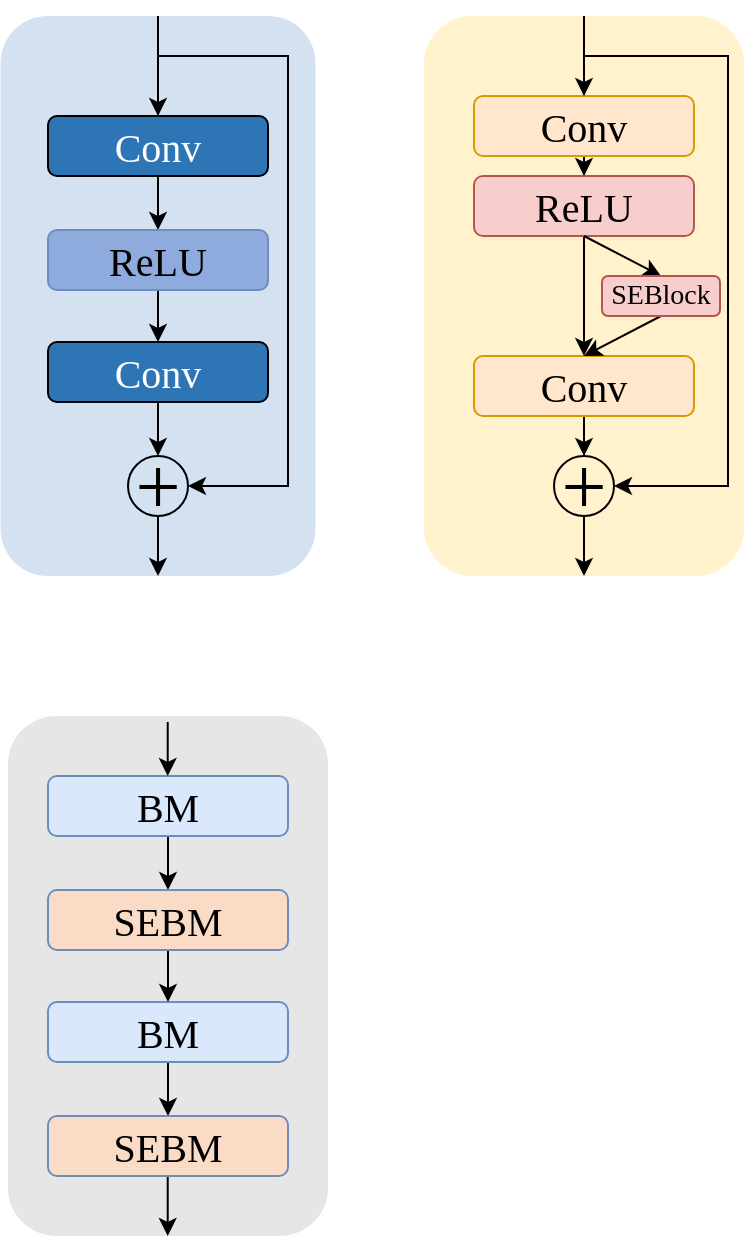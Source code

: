 <mxfile version="24.7.17">
  <diagram name="第 1 页" id="temUkVN_BuvwDPNhmD6f">
    <mxGraphModel dx="220" dy="305" grid="1" gridSize="10" guides="1" tooltips="1" connect="1" arrows="1" fold="1" page="1" pageScale="1" pageWidth="827" pageHeight="1169" math="0" shadow="0">
      <root>
        <mxCell id="0" />
        <mxCell id="1" parent="0" />
        <mxCell id="SQS7vyjTyptjjihE2VLE-5" value="" style="rounded=1;whiteSpace=wrap;html=1;fillColor=#D4e1f1;strokeColor=none;" vertex="1" parent="1">
          <mxGeometry x="196.25" y="150" width="157.5" height="280" as="geometry" />
        </mxCell>
        <mxCell id="SQS7vyjTyptjjihE2VLE-12" style="edgeStyle=orthogonalEdgeStyle;rounded=0;orthogonalLoop=1;jettySize=auto;html=1;entryX=0.5;entryY=0;entryDx=0;entryDy=0;" edge="1" parent="1" source="SQS7vyjTyptjjihE2VLE-6" target="SQS7vyjTyptjjihE2VLE-8">
          <mxGeometry relative="1" as="geometry" />
        </mxCell>
        <mxCell id="SQS7vyjTyptjjihE2VLE-16" style="edgeStyle=orthogonalEdgeStyle;rounded=0;orthogonalLoop=1;jettySize=auto;html=1;exitX=1;exitY=0.5;exitDx=0;exitDy=0;entryX=1;entryY=0.5;entryDx=0;entryDy=0;" edge="1" parent="1" source="SQS7vyjTyptjjihE2VLE-6" target="SQS7vyjTyptjjihE2VLE-9">
          <mxGeometry relative="1" as="geometry">
            <Array as="points">
              <mxPoint x="275" y="215" />
              <mxPoint x="275" y="170" />
              <mxPoint x="340" y="170" />
              <mxPoint x="340" y="385" />
            </Array>
          </mxGeometry>
        </mxCell>
        <mxCell id="SQS7vyjTyptjjihE2VLE-6" value="&lt;font color=&quot;#ffffff&quot; style=&quot;font-size: 20px;&quot; face=&quot;Times New Roman&quot;&gt;Conv&lt;/font&gt;" style="rounded=1;whiteSpace=wrap;html=1;fillColor=#2e75b6;" vertex="1" parent="1">
          <mxGeometry x="220" y="200" width="110" height="30" as="geometry" />
        </mxCell>
        <mxCell id="SQS7vyjTyptjjihE2VLE-15" style="edgeStyle=orthogonalEdgeStyle;rounded=0;orthogonalLoop=1;jettySize=auto;html=1;entryX=0.5;entryY=0;entryDx=0;entryDy=0;" edge="1" parent="1" source="SQS7vyjTyptjjihE2VLE-7" target="SQS7vyjTyptjjihE2VLE-9">
          <mxGeometry relative="1" as="geometry" />
        </mxCell>
        <mxCell id="SQS7vyjTyptjjihE2VLE-7" value="&lt;font color=&quot;#ffffff&quot; style=&quot;font-size: 20px;&quot; face=&quot;Times New Roman&quot;&gt;Conv&lt;/font&gt;" style="rounded=1;whiteSpace=wrap;html=1;fontSize=20;fillColor=#2e75b6;" vertex="1" parent="1">
          <mxGeometry x="220" y="313" width="110" height="30" as="geometry" />
        </mxCell>
        <mxCell id="SQS7vyjTyptjjihE2VLE-14" style="edgeStyle=orthogonalEdgeStyle;rounded=0;orthogonalLoop=1;jettySize=auto;html=1;entryX=0.5;entryY=0;entryDx=0;entryDy=0;" edge="1" parent="1" source="SQS7vyjTyptjjihE2VLE-8" target="SQS7vyjTyptjjihE2VLE-7">
          <mxGeometry relative="1" as="geometry" />
        </mxCell>
        <mxCell id="SQS7vyjTyptjjihE2VLE-8" value="&lt;font style=&quot;font-size: 20px;&quot; face=&quot;Times New Roman&quot;&gt;ReLU&lt;/font&gt;" style="rounded=1;whiteSpace=wrap;html=1;fillColor=#8faadc;strokeColor=#6c8ebf;" vertex="1" parent="1">
          <mxGeometry x="220" y="257" width="110" height="30" as="geometry" />
        </mxCell>
        <mxCell id="SQS7vyjTyptjjihE2VLE-9" value="&lt;font face=&quot;Times New Roman&quot; style=&quot;font-size: 40px;&quot;&gt;+&lt;/font&gt;" style="ellipse;whiteSpace=wrap;html=1;aspect=fixed;fillColor=none;" vertex="1" parent="1">
          <mxGeometry x="260" y="370" width="30" height="30" as="geometry" />
        </mxCell>
        <mxCell id="SQS7vyjTyptjjihE2VLE-18" value="" style="rounded=1;whiteSpace=wrap;html=1;fillColor=#E6E6E6;strokeColor=none;" vertex="1" parent="1">
          <mxGeometry x="200" y="500" width="160" height="260" as="geometry" />
        </mxCell>
        <mxCell id="SQS7vyjTyptjjihE2VLE-19" style="edgeStyle=orthogonalEdgeStyle;rounded=0;orthogonalLoop=1;jettySize=auto;html=1;entryX=0.5;entryY=0;entryDx=0;entryDy=0;" edge="1" parent="1" source="SQS7vyjTyptjjihE2VLE-21" target="SQS7vyjTyptjjihE2VLE-25">
          <mxGeometry relative="1" as="geometry" />
        </mxCell>
        <mxCell id="SQS7vyjTyptjjihE2VLE-21" value="&lt;font style=&quot;font-size: 20px;&quot; face=&quot;Times New Roman&quot;&gt;BM&lt;/font&gt;" style="rounded=1;whiteSpace=wrap;html=1;fillColor=#dae8fc;strokeColor=#6c8ebf;" vertex="1" parent="1">
          <mxGeometry x="220" y="530" width="120" height="30" as="geometry" />
        </mxCell>
        <mxCell id="SQS7vyjTyptjjihE2VLE-32" style="edgeStyle=orthogonalEdgeStyle;rounded=0;orthogonalLoop=1;jettySize=auto;html=1;entryX=0.5;entryY=0;entryDx=0;entryDy=0;" edge="1" parent="1" source="SQS7vyjTyptjjihE2VLE-23" target="SQS7vyjTyptjjihE2VLE-29">
          <mxGeometry relative="1" as="geometry" />
        </mxCell>
        <mxCell id="SQS7vyjTyptjjihE2VLE-23" value="&lt;font style=&quot;font-size: 20px;&quot; face=&quot;Times New Roman&quot;&gt;BM&lt;/font&gt;" style="rounded=1;whiteSpace=wrap;html=1;fontSize=20;fillColor=#dae8fc;strokeColor=#6c8ebf;" vertex="1" parent="1">
          <mxGeometry x="220" y="643" width="120" height="30" as="geometry" />
        </mxCell>
        <mxCell id="SQS7vyjTyptjjihE2VLE-24" style="edgeStyle=orthogonalEdgeStyle;rounded=0;orthogonalLoop=1;jettySize=auto;html=1;entryX=0.5;entryY=0;entryDx=0;entryDy=0;" edge="1" parent="1" source="SQS7vyjTyptjjihE2VLE-25" target="SQS7vyjTyptjjihE2VLE-23">
          <mxGeometry relative="1" as="geometry" />
        </mxCell>
        <mxCell id="SQS7vyjTyptjjihE2VLE-25" value="&lt;font style=&quot;font-size: 20px;&quot; face=&quot;Times New Roman&quot;&gt;SEBM&lt;/font&gt;" style="rounded=1;whiteSpace=wrap;html=1;fillColor=#fadbc6;strokeColor=#6c8ebf;" vertex="1" parent="1">
          <mxGeometry x="220" y="587" width="120" height="30" as="geometry" />
        </mxCell>
        <mxCell id="SQS7vyjTyptjjihE2VLE-26" style="edgeStyle=orthogonalEdgeStyle;rounded=0;orthogonalLoop=1;jettySize=auto;html=1;" edge="1" parent="1">
          <mxGeometry relative="1" as="geometry">
            <mxPoint x="279.86" y="760" as="targetPoint" />
            <mxPoint x="279.86" y="730" as="sourcePoint" />
          </mxGeometry>
        </mxCell>
        <mxCell id="SQS7vyjTyptjjihE2VLE-29" value="&lt;font style=&quot;font-size: 20px;&quot; face=&quot;Times New Roman&quot;&gt;SEBM&lt;/font&gt;" style="rounded=1;whiteSpace=wrap;html=1;fillColor=#fadbc6;strokeColor=#6c8ebf;" vertex="1" parent="1">
          <mxGeometry x="220" y="700" width="120" height="30" as="geometry" />
        </mxCell>
        <mxCell id="SQS7vyjTyptjjihE2VLE-31" style="edgeStyle=orthogonalEdgeStyle;rounded=0;orthogonalLoop=1;jettySize=auto;html=1;entryX=0.5;entryY=0;entryDx=0;entryDy=0;" edge="1" parent="1">
          <mxGeometry relative="1" as="geometry">
            <mxPoint x="279.86" y="503" as="sourcePoint" />
            <mxPoint x="279.86" y="530" as="targetPoint" />
          </mxGeometry>
        </mxCell>
        <mxCell id="SQS7vyjTyptjjihE2VLE-36" value="" style="endArrow=classic;html=1;rounded=0;exitX=0.5;exitY=0;exitDx=0;exitDy=0;entryX=0.5;entryY=0;entryDx=0;entryDy=0;" edge="1" parent="1" source="SQS7vyjTyptjjihE2VLE-5" target="SQS7vyjTyptjjihE2VLE-6">
          <mxGeometry width="50" height="50" relative="1" as="geometry">
            <mxPoint x="260" y="220" as="sourcePoint" />
            <mxPoint x="310" y="170" as="targetPoint" />
          </mxGeometry>
        </mxCell>
        <mxCell id="SQS7vyjTyptjjihE2VLE-37" value="" style="endArrow=classic;html=1;rounded=0;exitX=0.5;exitY=1;exitDx=0;exitDy=0;entryX=0.5;entryY=1;entryDx=0;entryDy=0;" edge="1" parent="1" source="SQS7vyjTyptjjihE2VLE-9" target="SQS7vyjTyptjjihE2VLE-5">
          <mxGeometry width="50" height="50" relative="1" as="geometry">
            <mxPoint x="230" y="480" as="sourcePoint" />
            <mxPoint x="280" y="430" as="targetPoint" />
          </mxGeometry>
        </mxCell>
        <mxCell id="SQS7vyjTyptjjihE2VLE-38" value="" style="rounded=1;whiteSpace=wrap;html=1;fillColor=#fff2cc;strokeColor=none;" vertex="1" parent="1">
          <mxGeometry x="408" y="150" width="160" height="280" as="geometry" />
        </mxCell>
        <mxCell id="SQS7vyjTyptjjihE2VLE-39" style="edgeStyle=orthogonalEdgeStyle;rounded=0;orthogonalLoop=1;jettySize=auto;html=1;entryX=0.5;entryY=0;entryDx=0;entryDy=0;" edge="1" parent="1" source="SQS7vyjTyptjjihE2VLE-41" target="SQS7vyjTyptjjihE2VLE-45">
          <mxGeometry relative="1" as="geometry" />
        </mxCell>
        <mxCell id="SQS7vyjTyptjjihE2VLE-40" style="edgeStyle=orthogonalEdgeStyle;rounded=0;orthogonalLoop=1;jettySize=auto;html=1;exitX=1;exitY=0.5;exitDx=0;exitDy=0;entryX=1;entryY=0.5;entryDx=0;entryDy=0;" edge="1" parent="1" source="SQS7vyjTyptjjihE2VLE-41" target="SQS7vyjTyptjjihE2VLE-46">
          <mxGeometry relative="1" as="geometry">
            <Array as="points">
              <mxPoint x="543" y="215" />
              <mxPoint x="488" y="215" />
              <mxPoint x="488" y="170" />
              <mxPoint x="560" y="170" />
              <mxPoint x="560" y="385" />
            </Array>
          </mxGeometry>
        </mxCell>
        <mxCell id="SQS7vyjTyptjjihE2VLE-41" value="&lt;font style=&quot;font-size: 20px;&quot; face=&quot;Times New Roman&quot;&gt;Conv&lt;/font&gt;" style="rounded=1;whiteSpace=wrap;html=1;fillColor=#ffe6cc;strokeColor=#d79b00;" vertex="1" parent="1">
          <mxGeometry x="433" y="190" width="110" height="30" as="geometry" />
        </mxCell>
        <mxCell id="SQS7vyjTyptjjihE2VLE-42" style="edgeStyle=orthogonalEdgeStyle;rounded=0;orthogonalLoop=1;jettySize=auto;html=1;entryX=0.5;entryY=0;entryDx=0;entryDy=0;" edge="1" parent="1" source="SQS7vyjTyptjjihE2VLE-43" target="SQS7vyjTyptjjihE2VLE-46">
          <mxGeometry relative="1" as="geometry" />
        </mxCell>
        <mxCell id="SQS7vyjTyptjjihE2VLE-43" value="&lt;font style=&quot;font-size: 20px;&quot; face=&quot;Times New Roman&quot;&gt;Conv&lt;/font&gt;" style="rounded=1;whiteSpace=wrap;html=1;fontSize=20;fillColor=#ffe6cc;strokeColor=#d79b00;" vertex="1" parent="1">
          <mxGeometry x="433" y="320" width="110" height="30" as="geometry" />
        </mxCell>
        <mxCell id="SQS7vyjTyptjjihE2VLE-44" style="edgeStyle=orthogonalEdgeStyle;rounded=0;orthogonalLoop=1;jettySize=auto;html=1;entryX=0.5;entryY=0;entryDx=0;entryDy=0;" edge="1" parent="1" source="SQS7vyjTyptjjihE2VLE-45" target="SQS7vyjTyptjjihE2VLE-43">
          <mxGeometry relative="1" as="geometry" />
        </mxCell>
        <mxCell id="SQS7vyjTyptjjihE2VLE-45" value="&lt;font style=&quot;font-size: 20px;&quot; face=&quot;Times New Roman&quot;&gt;ReLU&lt;/font&gt;" style="rounded=1;whiteSpace=wrap;html=1;fillColor=#f8cecc;strokeColor=#b85450;" vertex="1" parent="1">
          <mxGeometry x="433" y="230" width="110" height="30" as="geometry" />
        </mxCell>
        <mxCell id="SQS7vyjTyptjjihE2VLE-46" value="&lt;font face=&quot;Times New Roman&quot; style=&quot;font-size: 40px;&quot;&gt;+&lt;/font&gt;" style="ellipse;whiteSpace=wrap;html=1;aspect=fixed;fillColor=none;" vertex="1" parent="1">
          <mxGeometry x="473" y="370" width="30" height="30" as="geometry" />
        </mxCell>
        <mxCell id="SQS7vyjTyptjjihE2VLE-49" value="" style="endArrow=classic;html=1;rounded=0;entryX=0.5;entryY=0;entryDx=0;entryDy=0;" edge="1" parent="1" target="SQS7vyjTyptjjihE2VLE-52">
          <mxGeometry width="50" height="50" relative="1" as="geometry">
            <mxPoint x="488" y="260" as="sourcePoint" />
            <mxPoint x="520" y="280" as="targetPoint" />
          </mxGeometry>
        </mxCell>
        <mxCell id="SQS7vyjTyptjjihE2VLE-50" value="" style="endArrow=classic;html=1;rounded=0;entryX=0.5;entryY=0;entryDx=0;entryDy=0;exitX=0.5;exitY=1;exitDx=0;exitDy=0;" edge="1" parent="1" source="SQS7vyjTyptjjihE2VLE-52" target="SQS7vyjTyptjjihE2VLE-43">
          <mxGeometry width="50" height="50" relative="1" as="geometry">
            <mxPoint x="520" y="300" as="sourcePoint" />
            <mxPoint x="522" y="300" as="targetPoint" />
          </mxGeometry>
        </mxCell>
        <mxCell id="SQS7vyjTyptjjihE2VLE-52" value="&lt;font style=&quot;font-size: 14px;&quot; face=&quot;Times New Roman&quot;&gt;SEBlock&lt;/font&gt;" style="rounded=1;whiteSpace=wrap;html=1;fillColor=#f8cecc;strokeColor=#b85450;" vertex="1" parent="1">
          <mxGeometry x="497" y="280" width="59" height="20" as="geometry" />
        </mxCell>
        <mxCell id="SQS7vyjTyptjjihE2VLE-54" value="" style="endArrow=classic;html=1;rounded=0;entryX=0.5;entryY=1;entryDx=0;entryDy=0;exitX=0.5;exitY=1;exitDx=0;exitDy=0;" edge="1" parent="1" source="SQS7vyjTyptjjihE2VLE-46" target="SQS7vyjTyptjjihE2VLE-38">
          <mxGeometry width="50" height="50" relative="1" as="geometry">
            <mxPoint x="420" y="340" as="sourcePoint" />
            <mxPoint x="470" y="290" as="targetPoint" />
          </mxGeometry>
        </mxCell>
        <mxCell id="SQS7vyjTyptjjihE2VLE-55" value="" style="endArrow=classic;html=1;rounded=0;exitX=0.5;exitY=0;exitDx=0;exitDy=0;entryX=0.5;entryY=0;entryDx=0;entryDy=0;" edge="1" parent="1" source="SQS7vyjTyptjjihE2VLE-38" target="SQS7vyjTyptjjihE2VLE-41">
          <mxGeometry width="50" height="50" relative="1" as="geometry">
            <mxPoint x="473.0" y="90.32" as="sourcePoint" />
            <mxPoint x="474.51" y="80" as="targetPoint" />
          </mxGeometry>
        </mxCell>
      </root>
    </mxGraphModel>
  </diagram>
</mxfile>
